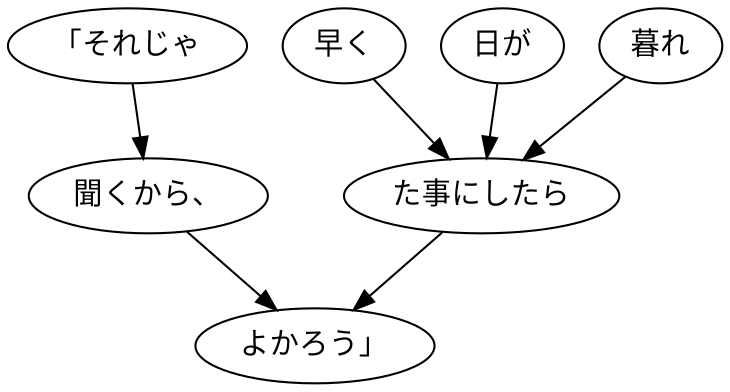 digraph graph7997 {
	node0 [label="「それじゃ"];
	node1 [label="聞くから、"];
	node2 [label="早く"];
	node3 [label="日が"];
	node4 [label="暮れ"];
	node5 [label="た事にしたら"];
	node6 [label="よかろう」"];
	node0 -> node1;
	node1 -> node6;
	node2 -> node5;
	node3 -> node5;
	node4 -> node5;
	node5 -> node6;
}
